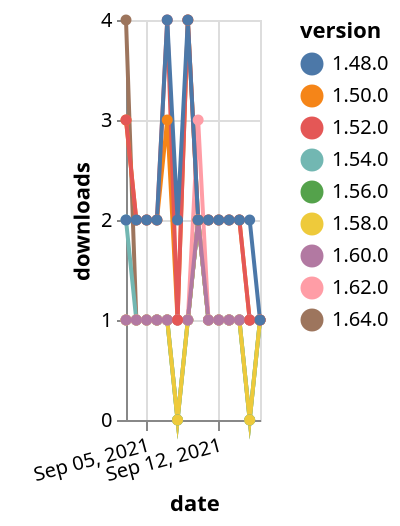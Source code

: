 {"$schema": "https://vega.github.io/schema/vega-lite/v5.json", "description": "A simple bar chart with embedded data.", "data": {"values": [{"date": "2021-09-03", "total": 197, "delta": 1, "version": "1.56.0"}, {"date": "2021-09-04", "total": 198, "delta": 1, "version": "1.56.0"}, {"date": "2021-09-05", "total": 199, "delta": 1, "version": "1.56.0"}, {"date": "2021-09-06", "total": 200, "delta": 1, "version": "1.56.0"}, {"date": "2021-09-07", "total": 201, "delta": 1, "version": "1.56.0"}, {"date": "2021-09-08", "total": 201, "delta": 0, "version": "1.56.0"}, {"date": "2021-09-09", "total": 202, "delta": 1, "version": "1.56.0"}, {"date": "2021-09-10", "total": 204, "delta": 2, "version": "1.56.0"}, {"date": "2021-09-11", "total": 205, "delta": 1, "version": "1.56.0"}, {"date": "2021-09-12", "total": 206, "delta": 1, "version": "1.56.0"}, {"date": "2021-09-13", "total": 207, "delta": 1, "version": "1.56.0"}, {"date": "2021-09-14", "total": 208, "delta": 1, "version": "1.56.0"}, {"date": "2021-09-15", "total": 208, "delta": 0, "version": "1.56.0"}, {"date": "2021-09-16", "total": 209, "delta": 1, "version": "1.56.0"}, {"date": "2021-09-03", "total": 121, "delta": 4, "version": "1.64.0"}, {"date": "2021-09-04", "total": 122, "delta": 1, "version": "1.64.0"}, {"date": "2021-09-05", "total": 123, "delta": 1, "version": "1.64.0"}, {"date": "2021-09-06", "total": 124, "delta": 1, "version": "1.64.0"}, {"date": "2021-09-07", "total": 125, "delta": 1, "version": "1.64.0"}, {"date": "2021-09-08", "total": 126, "delta": 1, "version": "1.64.0"}, {"date": "2021-09-09", "total": 127, "delta": 1, "version": "1.64.0"}, {"date": "2021-09-10", "total": 129, "delta": 2, "version": "1.64.0"}, {"date": "2021-09-11", "total": 130, "delta": 1, "version": "1.64.0"}, {"date": "2021-09-12", "total": 131, "delta": 1, "version": "1.64.0"}, {"date": "2021-09-13", "total": 132, "delta": 1, "version": "1.64.0"}, {"date": "2021-09-14", "total": 133, "delta": 1, "version": "1.64.0"}, {"date": "2021-09-15", "total": 134, "delta": 1, "version": "1.64.0"}, {"date": "2021-09-16", "total": 135, "delta": 1, "version": "1.64.0"}, {"date": "2021-09-03", "total": 238, "delta": 2, "version": "1.54.0"}, {"date": "2021-09-04", "total": 239, "delta": 1, "version": "1.54.0"}, {"date": "2021-09-05", "total": 240, "delta": 1, "version": "1.54.0"}, {"date": "2021-09-06", "total": 241, "delta": 1, "version": "1.54.0"}, {"date": "2021-09-07", "total": 242, "delta": 1, "version": "1.54.0"}, {"date": "2021-09-08", "total": 242, "delta": 0, "version": "1.54.0"}, {"date": "2021-09-09", "total": 243, "delta": 1, "version": "1.54.0"}, {"date": "2021-09-10", "total": 245, "delta": 2, "version": "1.54.0"}, {"date": "2021-09-11", "total": 246, "delta": 1, "version": "1.54.0"}, {"date": "2021-09-12", "total": 247, "delta": 1, "version": "1.54.0"}, {"date": "2021-09-13", "total": 248, "delta": 1, "version": "1.54.0"}, {"date": "2021-09-14", "total": 249, "delta": 1, "version": "1.54.0"}, {"date": "2021-09-15", "total": 249, "delta": 0, "version": "1.54.0"}, {"date": "2021-09-16", "total": 250, "delta": 1, "version": "1.54.0"}, {"date": "2021-09-03", "total": 177, "delta": 1, "version": "1.58.0"}, {"date": "2021-09-04", "total": 178, "delta": 1, "version": "1.58.0"}, {"date": "2021-09-05", "total": 179, "delta": 1, "version": "1.58.0"}, {"date": "2021-09-06", "total": 180, "delta": 1, "version": "1.58.0"}, {"date": "2021-09-07", "total": 181, "delta": 1, "version": "1.58.0"}, {"date": "2021-09-08", "total": 181, "delta": 0, "version": "1.58.0"}, {"date": "2021-09-09", "total": 182, "delta": 1, "version": "1.58.0"}, {"date": "2021-09-10", "total": 184, "delta": 2, "version": "1.58.0"}, {"date": "2021-09-11", "total": 185, "delta": 1, "version": "1.58.0"}, {"date": "2021-09-12", "total": 186, "delta": 1, "version": "1.58.0"}, {"date": "2021-09-13", "total": 187, "delta": 1, "version": "1.58.0"}, {"date": "2021-09-14", "total": 188, "delta": 1, "version": "1.58.0"}, {"date": "2021-09-15", "total": 188, "delta": 0, "version": "1.58.0"}, {"date": "2021-09-16", "total": 189, "delta": 1, "version": "1.58.0"}, {"date": "2021-09-03", "total": 2563, "delta": 3, "version": "1.50.0"}, {"date": "2021-09-04", "total": 2565, "delta": 2, "version": "1.50.0"}, {"date": "2021-09-05", "total": 2567, "delta": 2, "version": "1.50.0"}, {"date": "2021-09-06", "total": 2569, "delta": 2, "version": "1.50.0"}, {"date": "2021-09-07", "total": 2572, "delta": 3, "version": "1.50.0"}, {"date": "2021-09-08", "total": 2573, "delta": 1, "version": "1.50.0"}, {"date": "2021-09-09", "total": 2577, "delta": 4, "version": "1.50.0"}, {"date": "2021-09-10", "total": 2579, "delta": 2, "version": "1.50.0"}, {"date": "2021-09-11", "total": 2581, "delta": 2, "version": "1.50.0"}, {"date": "2021-09-12", "total": 2583, "delta": 2, "version": "1.50.0"}, {"date": "2021-09-13", "total": 2585, "delta": 2, "version": "1.50.0"}, {"date": "2021-09-14", "total": 2587, "delta": 2, "version": "1.50.0"}, {"date": "2021-09-15", "total": 2588, "delta": 1, "version": "1.50.0"}, {"date": "2021-09-16", "total": 2589, "delta": 1, "version": "1.50.0"}, {"date": "2021-09-03", "total": 170, "delta": 1, "version": "1.62.0"}, {"date": "2021-09-04", "total": 171, "delta": 1, "version": "1.62.0"}, {"date": "2021-09-05", "total": 172, "delta": 1, "version": "1.62.0"}, {"date": "2021-09-06", "total": 173, "delta": 1, "version": "1.62.0"}, {"date": "2021-09-07", "total": 174, "delta": 1, "version": "1.62.0"}, {"date": "2021-09-08", "total": 175, "delta": 1, "version": "1.62.0"}, {"date": "2021-09-09", "total": 176, "delta": 1, "version": "1.62.0"}, {"date": "2021-09-10", "total": 179, "delta": 3, "version": "1.62.0"}, {"date": "2021-09-11", "total": 180, "delta": 1, "version": "1.62.0"}, {"date": "2021-09-12", "total": 181, "delta": 1, "version": "1.62.0"}, {"date": "2021-09-13", "total": 182, "delta": 1, "version": "1.62.0"}, {"date": "2021-09-14", "total": 183, "delta": 1, "version": "1.62.0"}, {"date": "2021-09-15", "total": 184, "delta": 1, "version": "1.62.0"}, {"date": "2021-09-16", "total": 185, "delta": 1, "version": "1.62.0"}, {"date": "2021-09-03", "total": 157, "delta": 1, "version": "1.60.0"}, {"date": "2021-09-04", "total": 158, "delta": 1, "version": "1.60.0"}, {"date": "2021-09-05", "total": 159, "delta": 1, "version": "1.60.0"}, {"date": "2021-09-06", "total": 160, "delta": 1, "version": "1.60.0"}, {"date": "2021-09-07", "total": 161, "delta": 1, "version": "1.60.0"}, {"date": "2021-09-08", "total": 162, "delta": 1, "version": "1.60.0"}, {"date": "2021-09-09", "total": 163, "delta": 1, "version": "1.60.0"}, {"date": "2021-09-10", "total": 165, "delta": 2, "version": "1.60.0"}, {"date": "2021-09-11", "total": 166, "delta": 1, "version": "1.60.0"}, {"date": "2021-09-12", "total": 167, "delta": 1, "version": "1.60.0"}, {"date": "2021-09-13", "total": 168, "delta": 1, "version": "1.60.0"}, {"date": "2021-09-14", "total": 169, "delta": 1, "version": "1.60.0"}, {"date": "2021-09-15", "total": 170, "delta": 1, "version": "1.60.0"}, {"date": "2021-09-16", "total": 171, "delta": 1, "version": "1.60.0"}, {"date": "2021-09-03", "total": 2470, "delta": 3, "version": "1.52.0"}, {"date": "2021-09-04", "total": 2472, "delta": 2, "version": "1.52.0"}, {"date": "2021-09-05", "total": 2474, "delta": 2, "version": "1.52.0"}, {"date": "2021-09-06", "total": 2476, "delta": 2, "version": "1.52.0"}, {"date": "2021-09-07", "total": 2480, "delta": 4, "version": "1.52.0"}, {"date": "2021-09-08", "total": 2481, "delta": 1, "version": "1.52.0"}, {"date": "2021-09-09", "total": 2485, "delta": 4, "version": "1.52.0"}, {"date": "2021-09-10", "total": 2487, "delta": 2, "version": "1.52.0"}, {"date": "2021-09-11", "total": 2489, "delta": 2, "version": "1.52.0"}, {"date": "2021-09-12", "total": 2491, "delta": 2, "version": "1.52.0"}, {"date": "2021-09-13", "total": 2493, "delta": 2, "version": "1.52.0"}, {"date": "2021-09-14", "total": 2495, "delta": 2, "version": "1.52.0"}, {"date": "2021-09-15", "total": 2496, "delta": 1, "version": "1.52.0"}, {"date": "2021-09-16", "total": 2497, "delta": 1, "version": "1.52.0"}, {"date": "2021-09-03", "total": 3118, "delta": 2, "version": "1.48.0"}, {"date": "2021-09-04", "total": 3120, "delta": 2, "version": "1.48.0"}, {"date": "2021-09-05", "total": 3122, "delta": 2, "version": "1.48.0"}, {"date": "2021-09-06", "total": 3124, "delta": 2, "version": "1.48.0"}, {"date": "2021-09-07", "total": 3128, "delta": 4, "version": "1.48.0"}, {"date": "2021-09-08", "total": 3130, "delta": 2, "version": "1.48.0"}, {"date": "2021-09-09", "total": 3134, "delta": 4, "version": "1.48.0"}, {"date": "2021-09-10", "total": 3136, "delta": 2, "version": "1.48.0"}, {"date": "2021-09-11", "total": 3138, "delta": 2, "version": "1.48.0"}, {"date": "2021-09-12", "total": 3140, "delta": 2, "version": "1.48.0"}, {"date": "2021-09-13", "total": 3142, "delta": 2, "version": "1.48.0"}, {"date": "2021-09-14", "total": 3144, "delta": 2, "version": "1.48.0"}, {"date": "2021-09-15", "total": 3146, "delta": 2, "version": "1.48.0"}, {"date": "2021-09-16", "total": 3147, "delta": 1, "version": "1.48.0"}]}, "width": "container", "mark": {"type": "line", "point": {"filled": true}}, "encoding": {"x": {"field": "date", "type": "temporal", "timeUnit": "yearmonthdate", "title": "date", "axis": {"labelAngle": -15}}, "y": {"field": "delta", "type": "quantitative", "title": "downloads"}, "color": {"field": "version", "type": "nominal"}, "tooltip": {"field": "delta"}}}